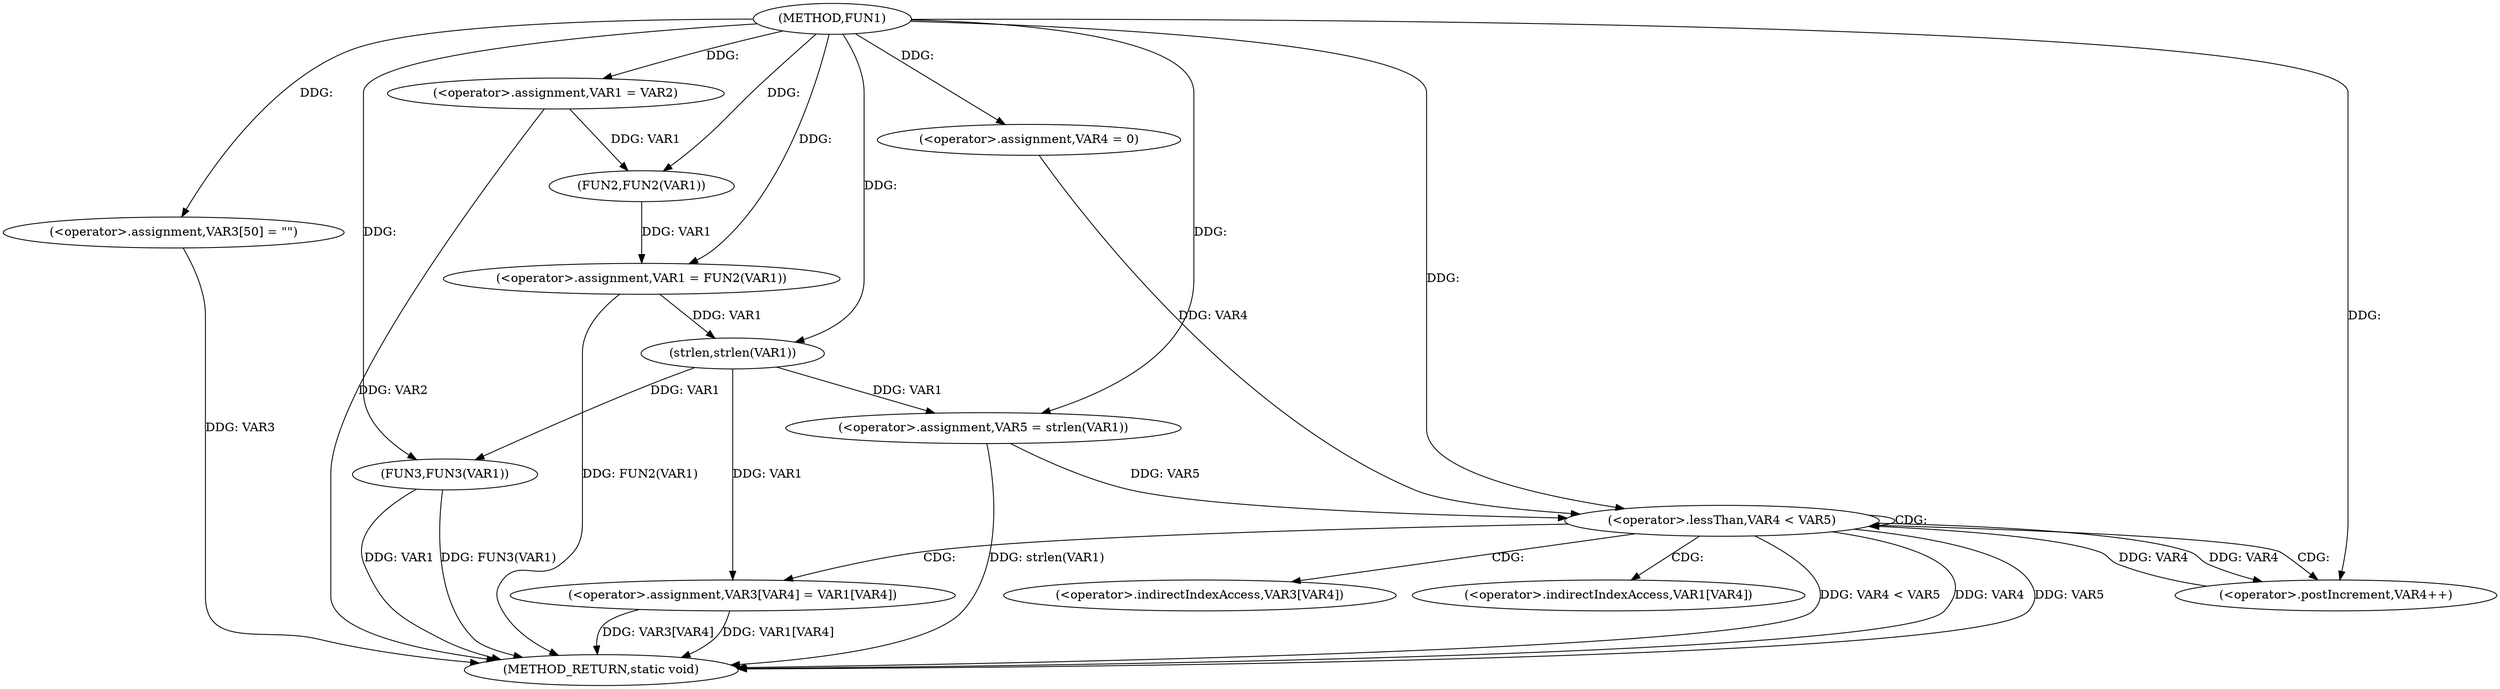 digraph FUN1 {  
"1000100" [label = "(METHOD,FUN1)" ]
"1000141" [label = "(METHOD_RETURN,static void)" ]
"1000104" [label = "(<operator>.assignment,VAR1 = VAR2)" ]
"1000107" [label = "(<operator>.assignment,VAR1 = FUN2(VAR1))" ]
"1000109" [label = "(FUN2,FUN2(VAR1))" ]
"1000113" [label = "(<operator>.assignment,VAR3[50] = \"\")" ]
"1000118" [label = "(<operator>.assignment,VAR5 = strlen(VAR1))" ]
"1000120" [label = "(strlen,strlen(VAR1))" ]
"1000123" [label = "(<operator>.assignment,VAR4 = 0)" ]
"1000126" [label = "(<operator>.lessThan,VAR4 < VAR5)" ]
"1000129" [label = "(<operator>.postIncrement,VAR4++)" ]
"1000132" [label = "(<operator>.assignment,VAR3[VAR4] = VAR1[VAR4])" ]
"1000139" [label = "(FUN3,FUN3(VAR1))" ]
"1000133" [label = "(<operator>.indirectIndexAccess,VAR3[VAR4])" ]
"1000136" [label = "(<operator>.indirectIndexAccess,VAR1[VAR4])" ]
  "1000126" -> "1000141"  [ label = "DDG: VAR4 < VAR5"] 
  "1000113" -> "1000141"  [ label = "DDG: VAR3"] 
  "1000139" -> "1000141"  [ label = "DDG: VAR1"] 
  "1000126" -> "1000141"  [ label = "DDG: VAR4"] 
  "1000132" -> "1000141"  [ label = "DDG: VAR3[VAR4]"] 
  "1000132" -> "1000141"  [ label = "DDG: VAR1[VAR4]"] 
  "1000126" -> "1000141"  [ label = "DDG: VAR5"] 
  "1000139" -> "1000141"  [ label = "DDG: FUN3(VAR1)"] 
  "1000118" -> "1000141"  [ label = "DDG: strlen(VAR1)"] 
  "1000104" -> "1000141"  [ label = "DDG: VAR2"] 
  "1000107" -> "1000141"  [ label = "DDG: FUN2(VAR1)"] 
  "1000100" -> "1000104"  [ label = "DDG: "] 
  "1000109" -> "1000107"  [ label = "DDG: VAR1"] 
  "1000100" -> "1000107"  [ label = "DDG: "] 
  "1000104" -> "1000109"  [ label = "DDG: VAR1"] 
  "1000100" -> "1000109"  [ label = "DDG: "] 
  "1000100" -> "1000113"  [ label = "DDG: "] 
  "1000120" -> "1000118"  [ label = "DDG: VAR1"] 
  "1000100" -> "1000118"  [ label = "DDG: "] 
  "1000107" -> "1000120"  [ label = "DDG: VAR1"] 
  "1000100" -> "1000120"  [ label = "DDG: "] 
  "1000100" -> "1000123"  [ label = "DDG: "] 
  "1000129" -> "1000126"  [ label = "DDG: VAR4"] 
  "1000123" -> "1000126"  [ label = "DDG: VAR4"] 
  "1000100" -> "1000126"  [ label = "DDG: "] 
  "1000118" -> "1000126"  [ label = "DDG: VAR5"] 
  "1000126" -> "1000129"  [ label = "DDG: VAR4"] 
  "1000100" -> "1000129"  [ label = "DDG: "] 
  "1000120" -> "1000132"  [ label = "DDG: VAR1"] 
  "1000120" -> "1000139"  [ label = "DDG: VAR1"] 
  "1000100" -> "1000139"  [ label = "DDG: "] 
  "1000126" -> "1000132"  [ label = "CDG: "] 
  "1000126" -> "1000129"  [ label = "CDG: "] 
  "1000126" -> "1000133"  [ label = "CDG: "] 
  "1000126" -> "1000136"  [ label = "CDG: "] 
  "1000126" -> "1000126"  [ label = "CDG: "] 
}

